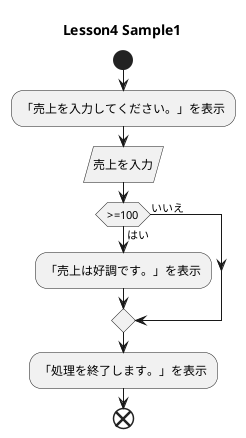 @startuml
title Lesson4 Sample1

start
:「売上を入力してください。」を表示;
:売上を入力/
if (>=100) then (はい)
   :「売上は好調です。」を表示;
else (いいえ)
endif

:「処理を終了します。」を表示;
end

@enduml